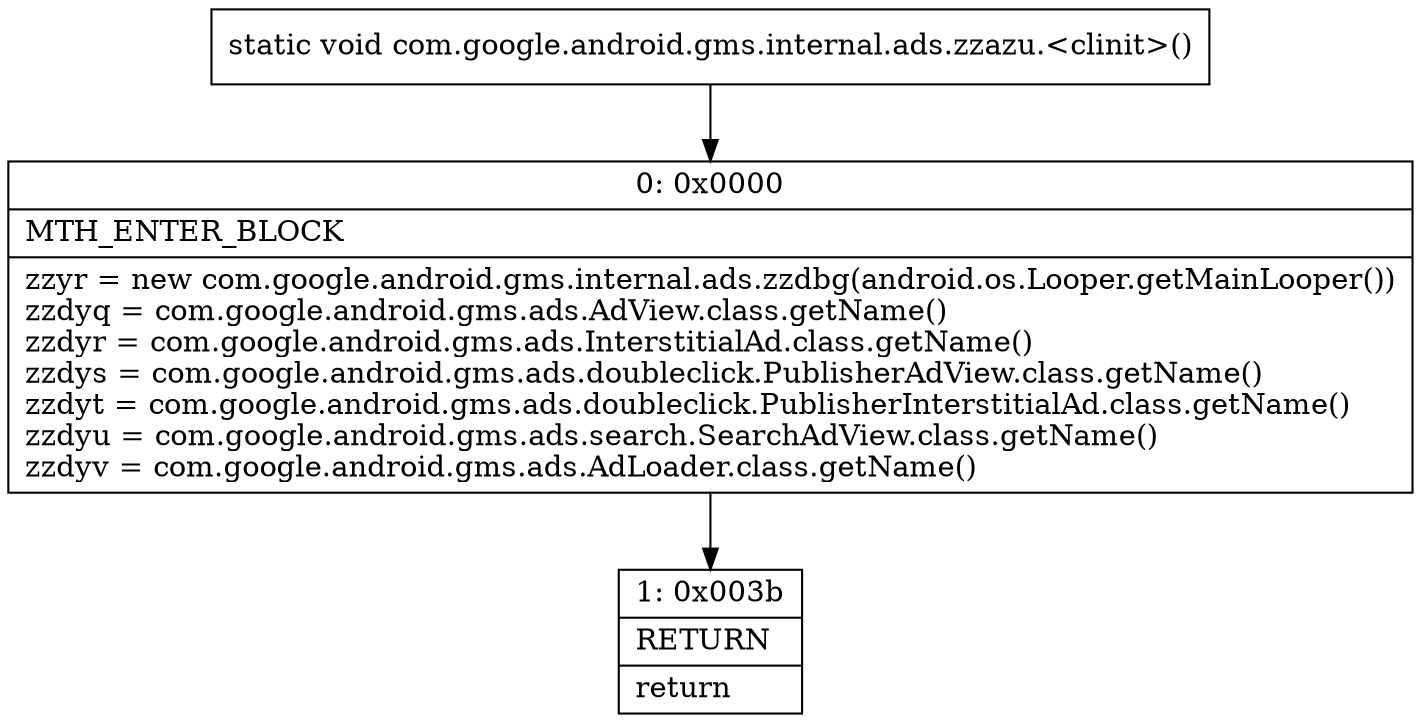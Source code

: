 digraph "CFG forcom.google.android.gms.internal.ads.zzazu.\<clinit\>()V" {
Node_0 [shape=record,label="{0\:\ 0x0000|MTH_ENTER_BLOCK\l|zzyr = new com.google.android.gms.internal.ads.zzdbg(android.os.Looper.getMainLooper())\lzzdyq = com.google.android.gms.ads.AdView.class.getName()\lzzdyr = com.google.android.gms.ads.InterstitialAd.class.getName()\lzzdys = com.google.android.gms.ads.doubleclick.PublisherAdView.class.getName()\lzzdyt = com.google.android.gms.ads.doubleclick.PublisherInterstitialAd.class.getName()\lzzdyu = com.google.android.gms.ads.search.SearchAdView.class.getName()\lzzdyv = com.google.android.gms.ads.AdLoader.class.getName()\l}"];
Node_1 [shape=record,label="{1\:\ 0x003b|RETURN\l|return\l}"];
MethodNode[shape=record,label="{static void com.google.android.gms.internal.ads.zzazu.\<clinit\>() }"];
MethodNode -> Node_0;
Node_0 -> Node_1;
}

